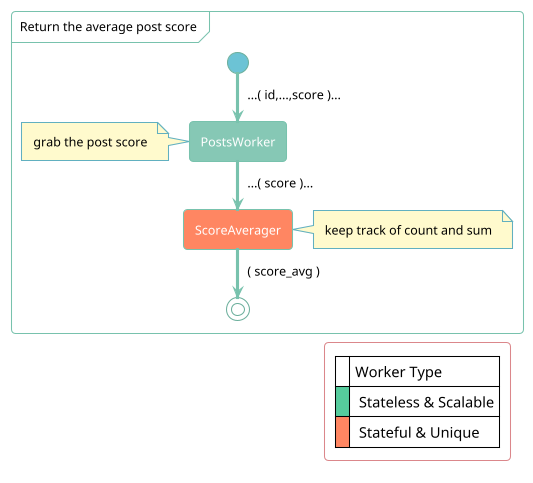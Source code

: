 @startuml
!theme minty

skinparam PartitionFontColor black
skinparam LegendFontColor black
skinparam ArrowFontColor black
skinparam NoteBackgroundColor lemonchiffon
skinparam NoteFontColor black
skinparam backgroundColor white

partition "Return the average post score" {
  start
  -> ...( id,...,score )...;
  :PostsWorker;
  note left
    grab the post score
  endnote
  -> ...( score )...;
  #ff8662 :ScoreAverager; 
  note right
    keep track of count and sum
  endnote
  -> ( score_avg );
  stop

  legend bottom right
      |= |Worker Type|
      |<#56cc9d>| Stateless & Scalable|
      |<#ff8662>| Stateful & Unique|
  endlegend
}
@enduml

